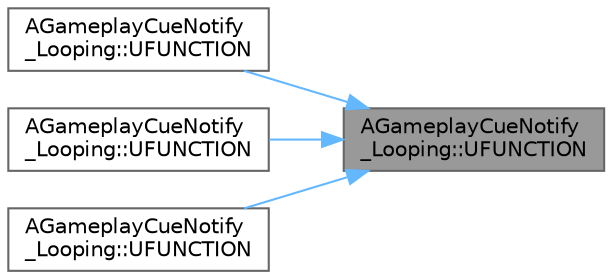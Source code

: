 digraph "AGameplayCueNotify_Looping::UFUNCTION"
{
 // INTERACTIVE_SVG=YES
 // LATEX_PDF_SIZE
  bgcolor="transparent";
  edge [fontname=Helvetica,fontsize=10,labelfontname=Helvetica,labelfontsize=10];
  node [fontname=Helvetica,fontsize=10,shape=box,height=0.2,width=0.4];
  rankdir="RL";
  Node1 [id="Node000001",label="AGameplayCueNotify\l_Looping::UFUNCTION",height=0.2,width=0.4,color="gray40", fillcolor="grey60", style="filled", fontcolor="black",tooltip=" "];
  Node1 -> Node2 [id="edge1_Node000001_Node000002",dir="back",color="steelblue1",style="solid",tooltip=" "];
  Node2 [id="Node000002",label="AGameplayCueNotify\l_Looping::UFUNCTION",height=0.2,width=0.4,color="grey40", fillcolor="white", style="filled",URL="$d4/dae/classAGameplayCueNotify__Looping.html#a8d5fa0b70029c44459a211de8087d3f1",tooltip=" "];
  Node1 -> Node3 [id="edge2_Node000001_Node000003",dir="back",color="steelblue1",style="solid",tooltip=" "];
  Node3 [id="Node000003",label="AGameplayCueNotify\l_Looping::UFUNCTION",height=0.2,width=0.4,color="grey40", fillcolor="white", style="filled",URL="$d4/dae/classAGameplayCueNotify__Looping.html#a60dba4ce9af87485801a4176dede4e87",tooltip=" "];
  Node1 -> Node4 [id="edge3_Node000001_Node000004",dir="back",color="steelblue1",style="solid",tooltip=" "];
  Node4 [id="Node000004",label="AGameplayCueNotify\l_Looping::UFUNCTION",height=0.2,width=0.4,color="grey40", fillcolor="white", style="filled",URL="$d4/dae/classAGameplayCueNotify__Looping.html#a99ab2d8642e67557a137c1f77a88f41b",tooltip=" "];
}
